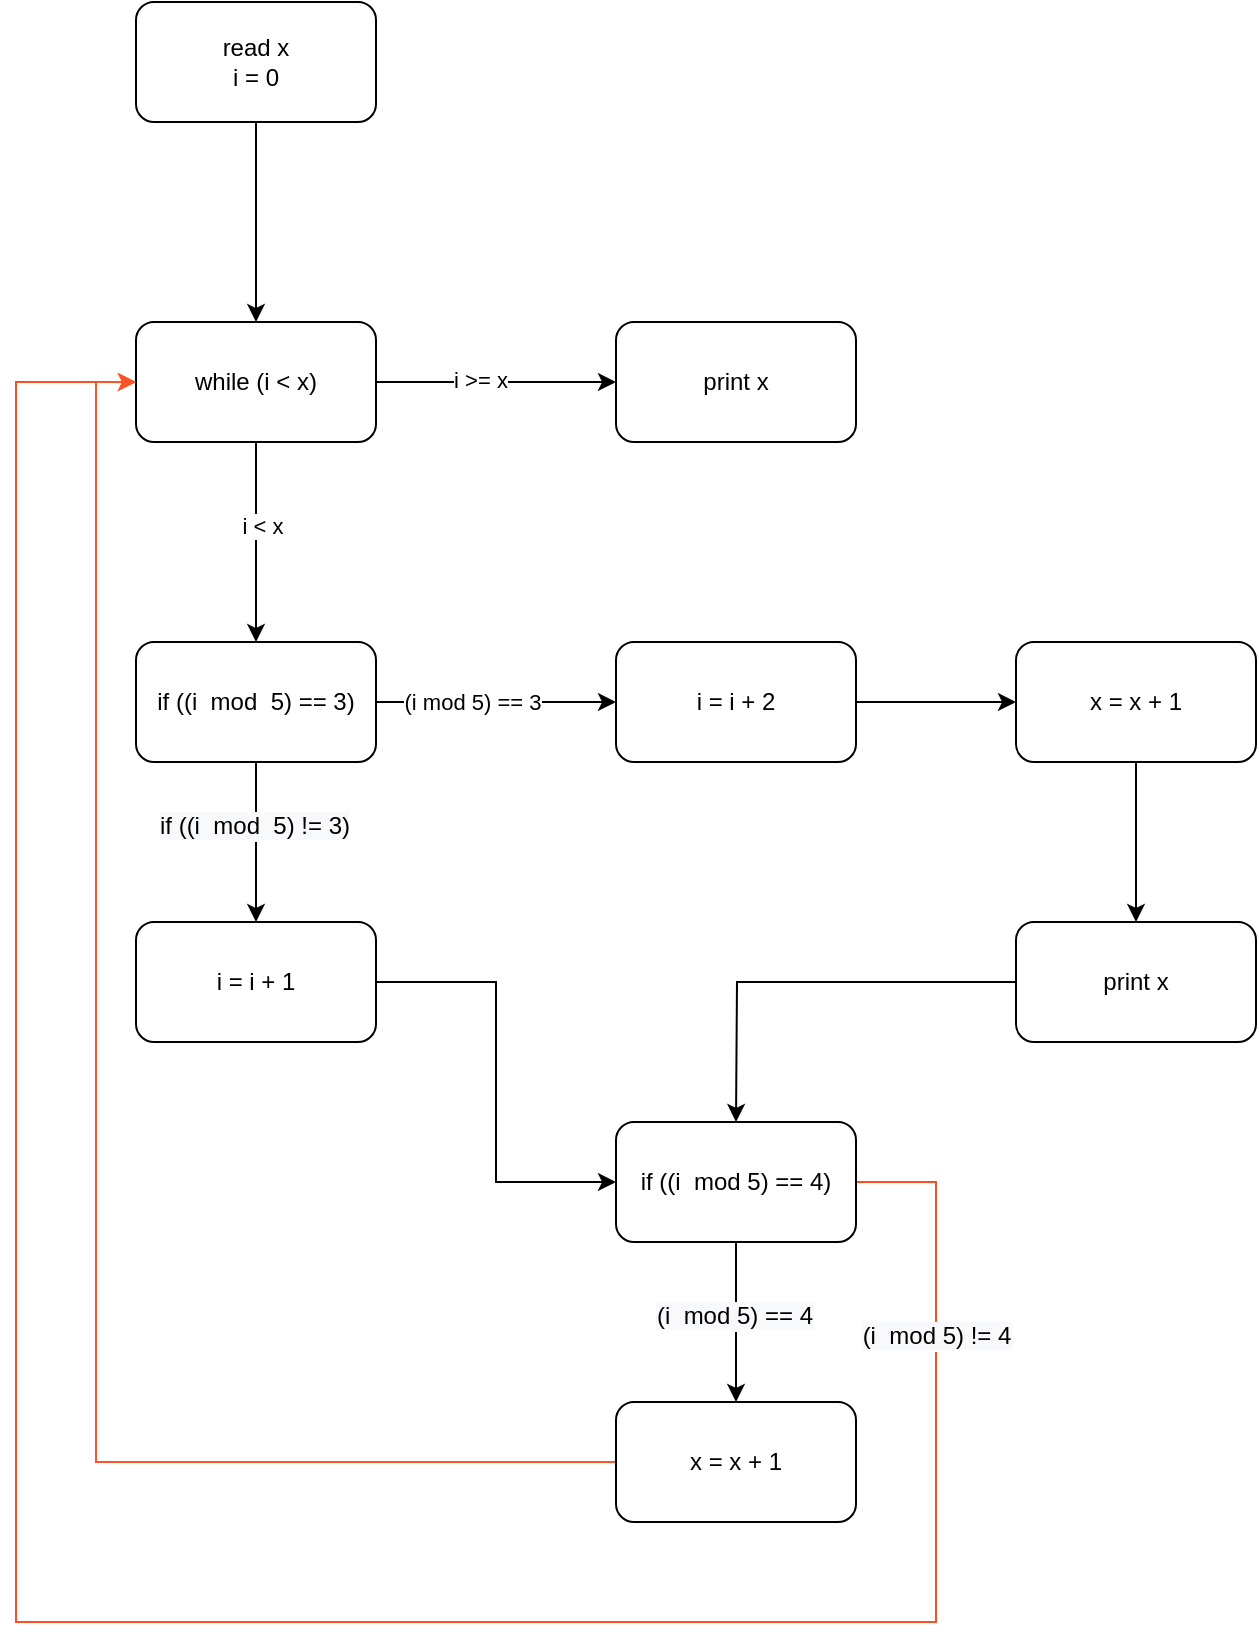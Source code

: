 <mxfile version="16.6.1" type="github">
  <diagram id="2uj7CHDzdd9baOE3cozI" name="Page-1">
    <mxGraphModel dx="1070" dy="819" grid="1" gridSize="10" guides="1" tooltips="1" connect="1" arrows="1" fold="1" page="1" pageScale="1" pageWidth="827" pageHeight="1169" math="0" shadow="0">
      <root>
        <mxCell id="0" />
        <mxCell id="1" parent="0" />
        <mxCell id="sBYmPqJ818POzDT19pV9-6" value="" style="edgeStyle=orthogonalEdgeStyle;rounded=0;orthogonalLoop=1;jettySize=auto;html=1;" edge="1" parent="1" source="sBYmPqJ818POzDT19pV9-4" target="sBYmPqJ818POzDT19pV9-5">
          <mxGeometry relative="1" as="geometry" />
        </mxCell>
        <mxCell id="sBYmPqJ818POzDT19pV9-4" value="&lt;span&gt;read x&lt;/span&gt;&lt;br&gt;&lt;span&gt;i = 0&lt;/span&gt;" style="rounded=1;whiteSpace=wrap;html=1;" vertex="1" parent="1">
          <mxGeometry x="280" y="80" width="120" height="60" as="geometry" />
        </mxCell>
        <mxCell id="sBYmPqJ818POzDT19pV9-8" value="" style="edgeStyle=orthogonalEdgeStyle;rounded=0;orthogonalLoop=1;jettySize=auto;html=1;" edge="1" parent="1" source="sBYmPqJ818POzDT19pV9-5" target="sBYmPqJ818POzDT19pV9-7">
          <mxGeometry relative="1" as="geometry" />
        </mxCell>
        <mxCell id="sBYmPqJ818POzDT19pV9-9" value="i &amp;gt;= x" style="edgeLabel;html=1;align=center;verticalAlign=middle;resizable=0;points=[];" vertex="1" connectable="0" parent="sBYmPqJ818POzDT19pV9-8">
          <mxGeometry x="-0.133" y="1" relative="1" as="geometry">
            <mxPoint as="offset" />
          </mxGeometry>
        </mxCell>
        <mxCell id="sBYmPqJ818POzDT19pV9-11" value="" style="edgeStyle=orthogonalEdgeStyle;rounded=0;orthogonalLoop=1;jettySize=auto;html=1;" edge="1" parent="1" source="sBYmPqJ818POzDT19pV9-5" target="sBYmPqJ818POzDT19pV9-10">
          <mxGeometry relative="1" as="geometry" />
        </mxCell>
        <mxCell id="sBYmPqJ818POzDT19pV9-12" value="i &amp;lt; x" style="edgeLabel;html=1;align=center;verticalAlign=middle;resizable=0;points=[];" vertex="1" connectable="0" parent="sBYmPqJ818POzDT19pV9-11">
          <mxGeometry x="-0.16" y="3" relative="1" as="geometry">
            <mxPoint as="offset" />
          </mxGeometry>
        </mxCell>
        <mxCell id="sBYmPqJ818POzDT19pV9-5" value="while (i &amp;lt; x)" style="rounded=1;whiteSpace=wrap;html=1;" vertex="1" parent="1">
          <mxGeometry x="280" y="240" width="120" height="60" as="geometry" />
        </mxCell>
        <mxCell id="sBYmPqJ818POzDT19pV9-7" value="print x" style="rounded=1;whiteSpace=wrap;html=1;" vertex="1" parent="1">
          <mxGeometry x="520" y="240" width="120" height="60" as="geometry" />
        </mxCell>
        <mxCell id="sBYmPqJ818POzDT19pV9-14" value="" style="edgeStyle=orthogonalEdgeStyle;rounded=0;orthogonalLoop=1;jettySize=auto;html=1;" edge="1" parent="1" source="sBYmPqJ818POzDT19pV9-10" target="sBYmPqJ818POzDT19pV9-13">
          <mxGeometry relative="1" as="geometry" />
        </mxCell>
        <mxCell id="sBYmPqJ818POzDT19pV9-15" value="(i mod 5) == 3" style="edgeLabel;html=1;align=center;verticalAlign=middle;resizable=0;points=[];" vertex="1" connectable="0" parent="sBYmPqJ818POzDT19pV9-14">
          <mxGeometry x="-0.2" relative="1" as="geometry">
            <mxPoint as="offset" />
          </mxGeometry>
        </mxCell>
        <mxCell id="sBYmPqJ818POzDT19pV9-17" value="" style="edgeStyle=orthogonalEdgeStyle;rounded=0;orthogonalLoop=1;jettySize=auto;html=1;" edge="1" parent="1" source="sBYmPqJ818POzDT19pV9-10" target="sBYmPqJ818POzDT19pV9-16">
          <mxGeometry relative="1" as="geometry" />
        </mxCell>
        <mxCell id="sBYmPqJ818POzDT19pV9-18" value="&lt;span style=&quot;font-size: 12px ; background-color: rgb(248 , 249 , 250)&quot;&gt;if ((i &amp;nbsp;mod &amp;nbsp;5) != 3)&lt;/span&gt;" style="edgeLabel;html=1;align=center;verticalAlign=middle;resizable=0;points=[];" vertex="1" connectable="0" parent="sBYmPqJ818POzDT19pV9-17">
          <mxGeometry x="-0.2" y="-1" relative="1" as="geometry">
            <mxPoint as="offset" />
          </mxGeometry>
        </mxCell>
        <mxCell id="sBYmPqJ818POzDT19pV9-10" value="if ((i &amp;nbsp;mod &amp;nbsp;5) == 3)" style="rounded=1;whiteSpace=wrap;html=1;" vertex="1" parent="1">
          <mxGeometry x="280" y="400" width="120" height="60" as="geometry" />
        </mxCell>
        <mxCell id="sBYmPqJ818POzDT19pV9-20" value="" style="edgeStyle=orthogonalEdgeStyle;rounded=0;orthogonalLoop=1;jettySize=auto;html=1;" edge="1" parent="1" source="sBYmPqJ818POzDT19pV9-13" target="sBYmPqJ818POzDT19pV9-19">
          <mxGeometry relative="1" as="geometry" />
        </mxCell>
        <mxCell id="sBYmPqJ818POzDT19pV9-13" value="i = i + 2" style="rounded=1;whiteSpace=wrap;html=1;" vertex="1" parent="1">
          <mxGeometry x="520" y="400" width="120" height="60" as="geometry" />
        </mxCell>
        <mxCell id="sBYmPqJ818POzDT19pV9-24" value="" style="edgeStyle=orthogonalEdgeStyle;rounded=0;orthogonalLoop=1;jettySize=auto;html=1;entryX=0;entryY=0.5;entryDx=0;entryDy=0;" edge="1" parent="1" source="sBYmPqJ818POzDT19pV9-16" target="sBYmPqJ818POzDT19pV9-23">
          <mxGeometry relative="1" as="geometry" />
        </mxCell>
        <mxCell id="sBYmPqJ818POzDT19pV9-16" value="i = i + 1" style="rounded=1;whiteSpace=wrap;html=1;" vertex="1" parent="1">
          <mxGeometry x="280" y="540" width="120" height="60" as="geometry" />
        </mxCell>
        <mxCell id="sBYmPqJ818POzDT19pV9-22" value="" style="edgeStyle=orthogonalEdgeStyle;rounded=0;orthogonalLoop=1;jettySize=auto;html=1;" edge="1" parent="1" source="sBYmPqJ818POzDT19pV9-19" target="sBYmPqJ818POzDT19pV9-21">
          <mxGeometry relative="1" as="geometry" />
        </mxCell>
        <mxCell id="sBYmPqJ818POzDT19pV9-19" value="x = x + 1" style="rounded=1;whiteSpace=wrap;html=1;" vertex="1" parent="1">
          <mxGeometry x="720" y="400" width="120" height="60" as="geometry" />
        </mxCell>
        <mxCell id="sBYmPqJ818POzDT19pV9-25" style="edgeStyle=orthogonalEdgeStyle;rounded=0;orthogonalLoop=1;jettySize=auto;html=1;" edge="1" parent="1" source="sBYmPqJ818POzDT19pV9-21">
          <mxGeometry relative="1" as="geometry">
            <mxPoint x="580" y="640" as="targetPoint" />
          </mxGeometry>
        </mxCell>
        <mxCell id="sBYmPqJ818POzDT19pV9-21" value="print x" style="rounded=1;whiteSpace=wrap;html=1;" vertex="1" parent="1">
          <mxGeometry x="720" y="540" width="120" height="60" as="geometry" />
        </mxCell>
        <mxCell id="sBYmPqJ818POzDT19pV9-27" value="" style="edgeStyle=orthogonalEdgeStyle;rounded=0;orthogonalLoop=1;jettySize=auto;html=1;" edge="1" parent="1" source="sBYmPqJ818POzDT19pV9-23" target="sBYmPqJ818POzDT19pV9-26">
          <mxGeometry relative="1" as="geometry" />
        </mxCell>
        <mxCell id="sBYmPqJ818POzDT19pV9-28" value="&lt;span style=&quot;font-size: 12px ; background-color: rgb(248 , 249 , 250)&quot;&gt;(i &amp;nbsp;mod 5) == 4&lt;/span&gt;" style="edgeLabel;html=1;align=center;verticalAlign=middle;resizable=0;points=[];" vertex="1" connectable="0" parent="sBYmPqJ818POzDT19pV9-27">
          <mxGeometry x="-0.075" y="-1" relative="1" as="geometry">
            <mxPoint as="offset" />
          </mxGeometry>
        </mxCell>
        <mxCell id="sBYmPqJ818POzDT19pV9-30" style="edgeStyle=orthogonalEdgeStyle;rounded=0;orthogonalLoop=1;jettySize=auto;html=1;entryX=0;entryY=0.5;entryDx=0;entryDy=0;strokeColor=#FF4E21;" edge="1" parent="1" source="sBYmPqJ818POzDT19pV9-23" target="sBYmPqJ818POzDT19pV9-5">
          <mxGeometry relative="1" as="geometry">
            <Array as="points">
              <mxPoint x="680" y="670" />
              <mxPoint x="680" y="890" />
              <mxPoint x="220" y="890" />
              <mxPoint x="220" y="270" />
            </Array>
          </mxGeometry>
        </mxCell>
        <mxCell id="sBYmPqJ818POzDT19pV9-31" value="&lt;span style=&quot;color: rgba(0 , 0 , 0 , 0) ; font-family: monospace ; font-size: 0px ; background-color: rgb(248 , 249 , 250)&quot;&gt;%3CmxGraphModel%3E%3Croot%3E%3CmxCell%20id%3D%220%22%2F%3E%3CmxCell%20id%3D%221%22%20parent%3D%220%22%2F%3E%3CmxCell%20id%3D%222%22%20value%3D%22%26lt%3Bspan%20style%3D%26quot%3Bfont-size%3A%2012px%20%3B%20background-color%3A%20rgb(248%20%2C%20249%20%2C%20250)%26quot%3B%26gt%3B(i%20%26amp%3Bnbsp%3Bmod%205)%20%3D%3D%204%26lt%3B%2Fspan%26gt%3B%22%20style%3D%22edgeLabel%3Bhtml%3D1%3Balign%3Dcenter%3BverticalAlign%3Dmiddle%3Bresizable%3D0%3Bpoints%3D%5B%5D%3B%22%20vertex%3D%221%22%20connectable%3D%220%22%20parent%3D%221%22%3E%3CmxGeometry%20x%3D%22579%22%20y%3D%22737%22%20as%3D%22geometry%22%2F%3E%3C%2FmxCell%3E%3C%2Froot%3E%3C%2FmxGraphModel%3E&lt;/span&gt;" style="edgeLabel;html=1;align=center;verticalAlign=middle;resizable=0;points=[];" vertex="1" connectable="0" parent="sBYmPqJ818POzDT19pV9-30">
          <mxGeometry x="-0.818" y="1" relative="1" as="geometry">
            <mxPoint as="offset" />
          </mxGeometry>
        </mxCell>
        <mxCell id="sBYmPqJ818POzDT19pV9-33" value="&lt;span style=&quot;font-size: 12px ; background-color: rgb(248 , 249 , 250)&quot;&gt;(i &amp;nbsp;mod 5) != 4&lt;/span&gt;" style="edgeLabel;html=1;align=center;verticalAlign=middle;resizable=0;points=[];" vertex="1" connectable="0" parent="sBYmPqJ818POzDT19pV9-30">
          <mxGeometry x="-0.814" relative="1" as="geometry">
            <mxPoint y="-13" as="offset" />
          </mxGeometry>
        </mxCell>
        <mxCell id="sBYmPqJ818POzDT19pV9-23" value="if ((i &amp;nbsp;mod 5) == 4)" style="rounded=1;whiteSpace=wrap;html=1;" vertex="1" parent="1">
          <mxGeometry x="520" y="640" width="120" height="60" as="geometry" />
        </mxCell>
        <mxCell id="sBYmPqJ818POzDT19pV9-29" style="edgeStyle=orthogonalEdgeStyle;rounded=0;orthogonalLoop=1;jettySize=auto;html=1;entryX=0;entryY=0.5;entryDx=0;entryDy=0;strokeColor=#FF5226;" edge="1" parent="1" source="sBYmPqJ818POzDT19pV9-26" target="sBYmPqJ818POzDT19pV9-5">
          <mxGeometry relative="1" as="geometry" />
        </mxCell>
        <mxCell id="sBYmPqJ818POzDT19pV9-26" value="x = x + 1" style="rounded=1;whiteSpace=wrap;html=1;" vertex="1" parent="1">
          <mxGeometry x="520" y="780" width="120" height="60" as="geometry" />
        </mxCell>
      </root>
    </mxGraphModel>
  </diagram>
</mxfile>
